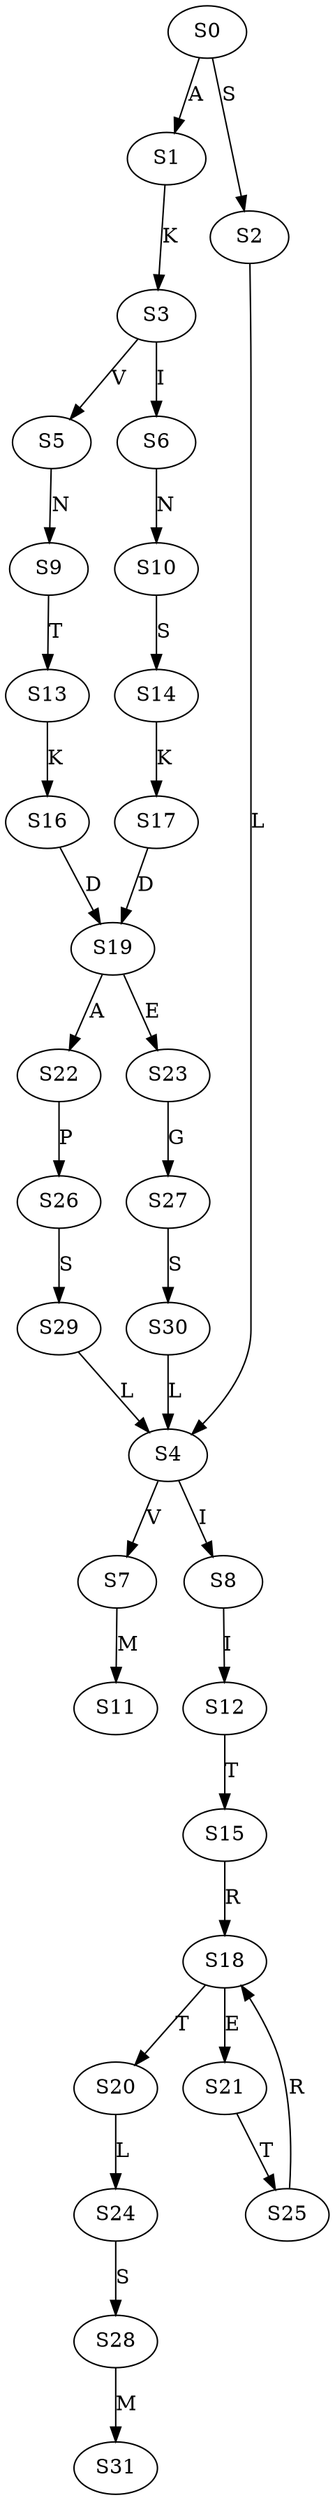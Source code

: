 strict digraph  {
	S0 -> S1 [ label = A ];
	S0 -> S2 [ label = S ];
	S1 -> S3 [ label = K ];
	S2 -> S4 [ label = L ];
	S3 -> S5 [ label = V ];
	S3 -> S6 [ label = I ];
	S4 -> S7 [ label = V ];
	S4 -> S8 [ label = I ];
	S5 -> S9 [ label = N ];
	S6 -> S10 [ label = N ];
	S7 -> S11 [ label = M ];
	S8 -> S12 [ label = I ];
	S9 -> S13 [ label = T ];
	S10 -> S14 [ label = S ];
	S12 -> S15 [ label = T ];
	S13 -> S16 [ label = K ];
	S14 -> S17 [ label = K ];
	S15 -> S18 [ label = R ];
	S16 -> S19 [ label = D ];
	S17 -> S19 [ label = D ];
	S18 -> S20 [ label = T ];
	S18 -> S21 [ label = E ];
	S19 -> S22 [ label = A ];
	S19 -> S23 [ label = E ];
	S20 -> S24 [ label = L ];
	S21 -> S25 [ label = T ];
	S22 -> S26 [ label = P ];
	S23 -> S27 [ label = G ];
	S24 -> S28 [ label = S ];
	S25 -> S18 [ label = R ];
	S26 -> S29 [ label = S ];
	S27 -> S30 [ label = S ];
	S28 -> S31 [ label = M ];
	S29 -> S4 [ label = L ];
	S30 -> S4 [ label = L ];
}
